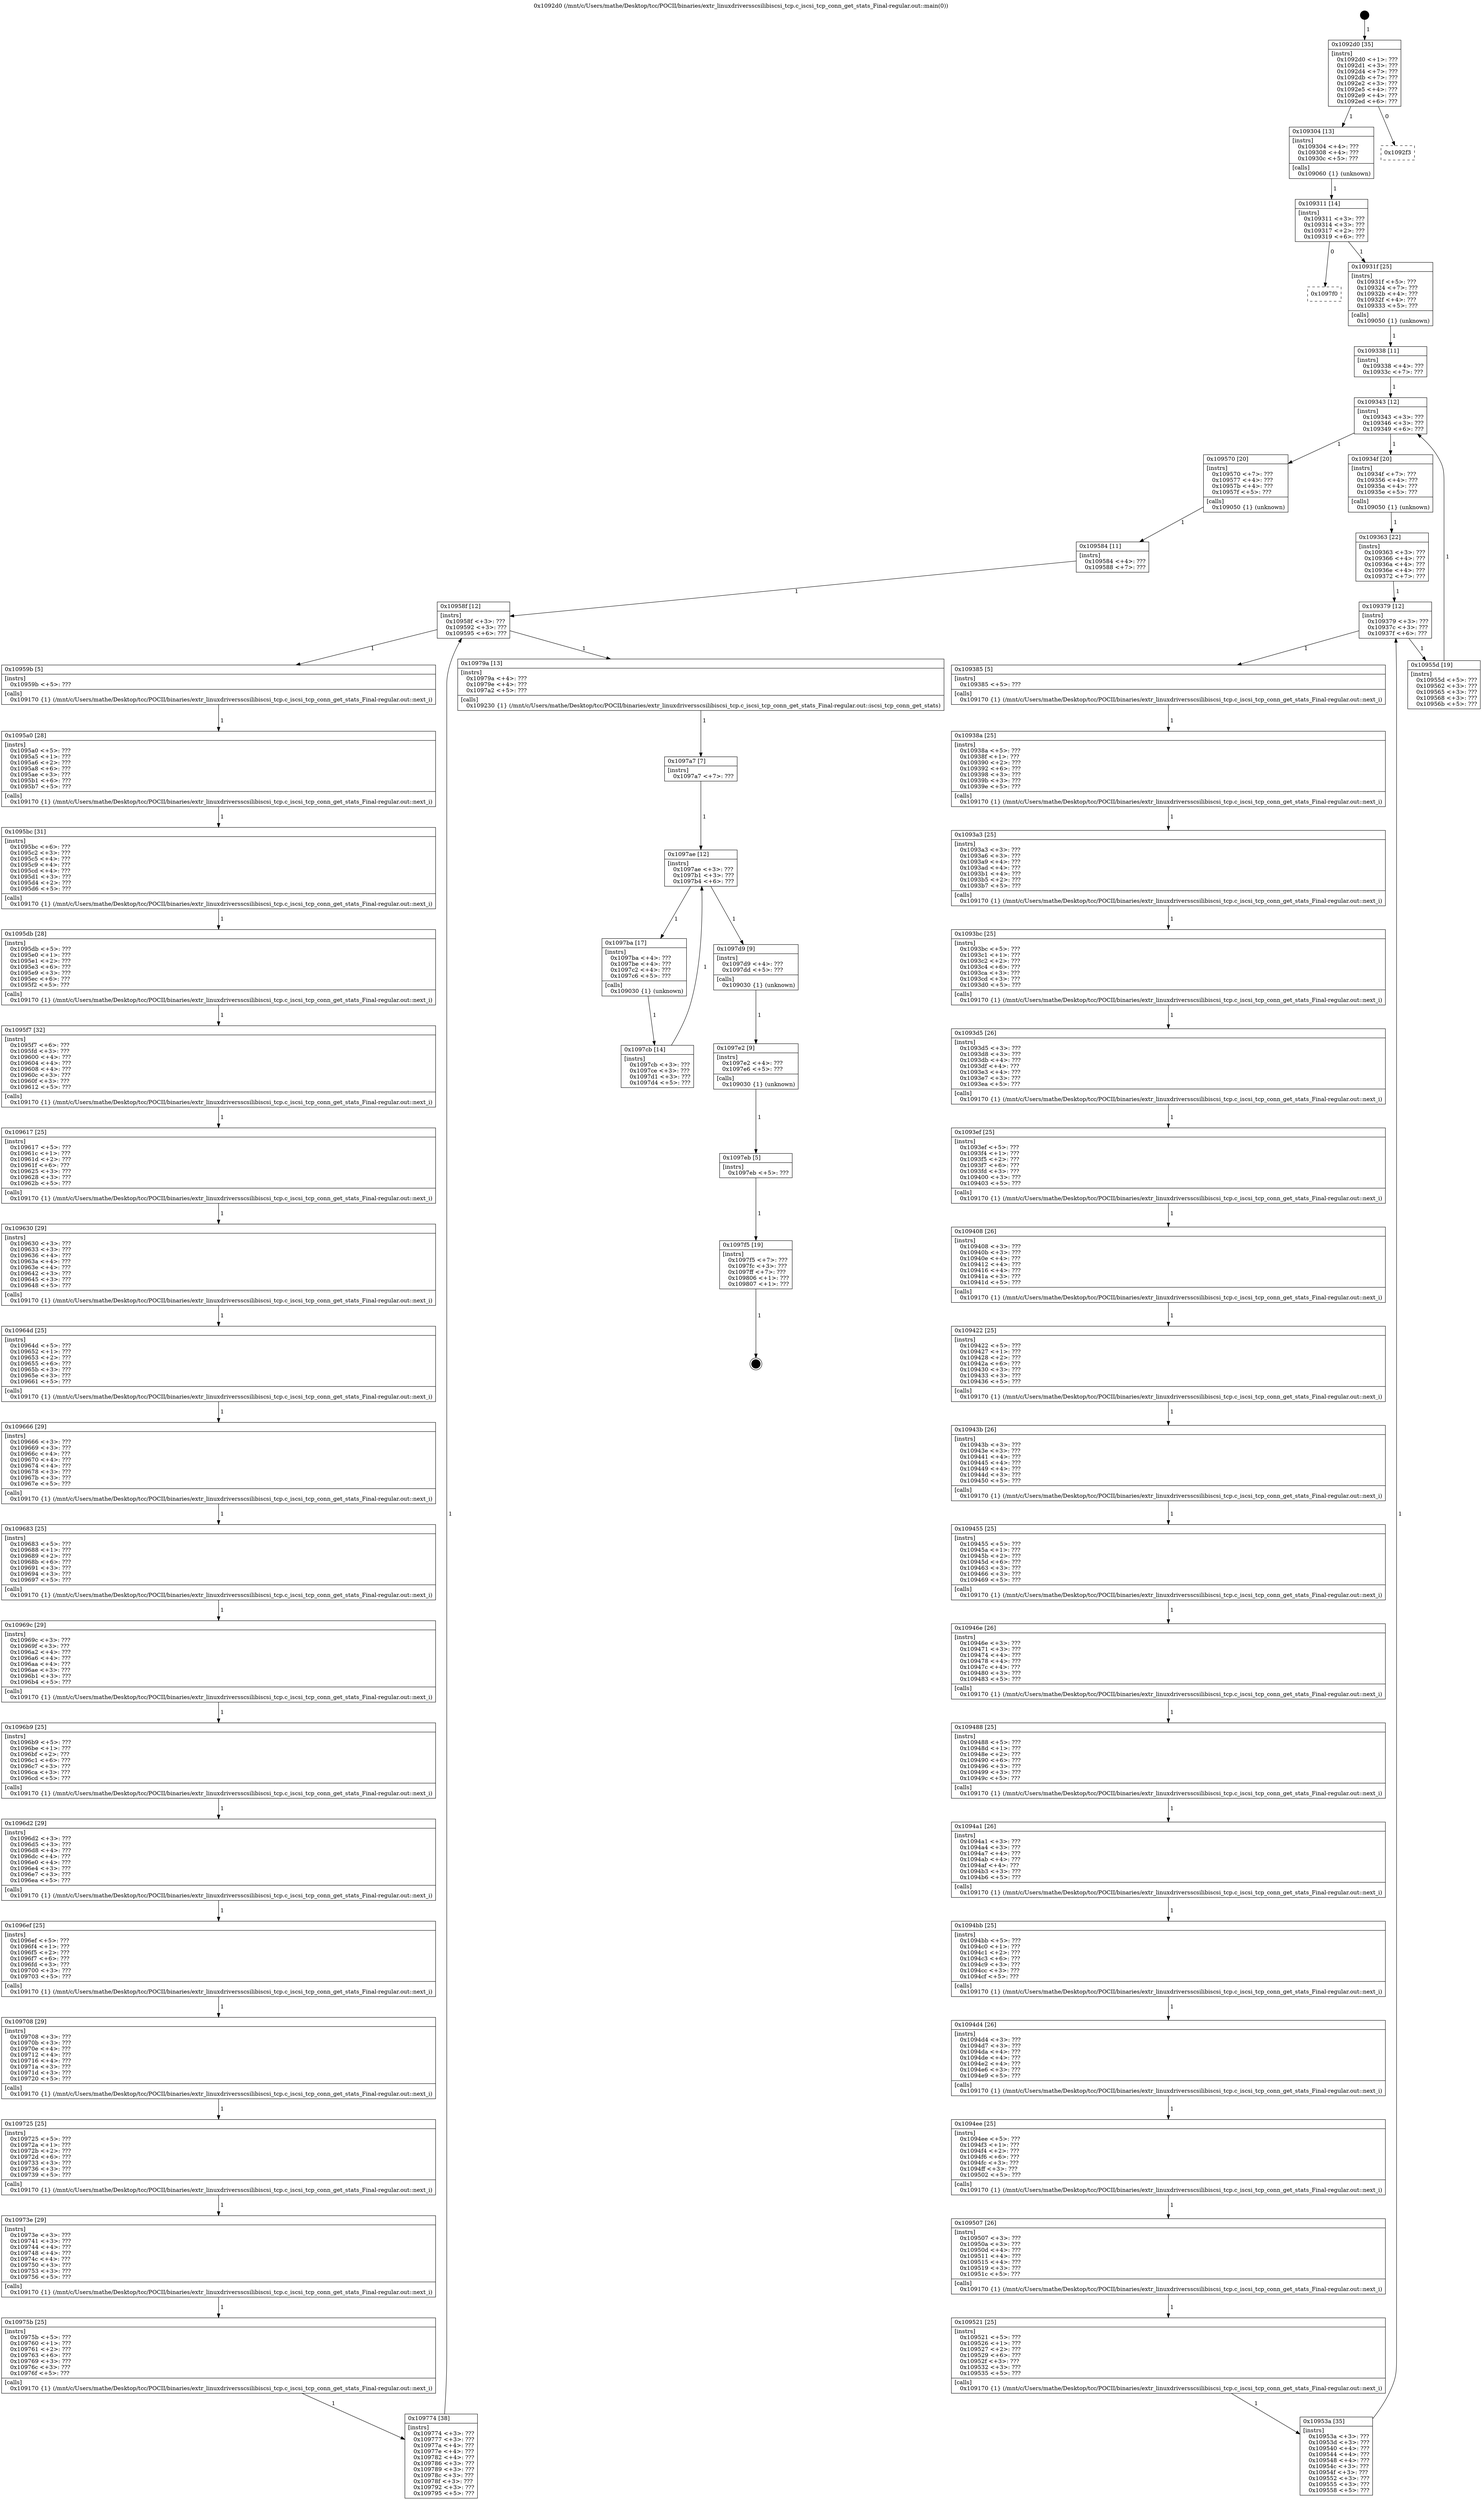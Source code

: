 digraph "0x1092d0" {
  label = "0x1092d0 (/mnt/c/Users/mathe/Desktop/tcc/POCII/binaries/extr_linuxdriversscsilibiscsi_tcp.c_iscsi_tcp_conn_get_stats_Final-regular.out::main(0))"
  labelloc = "t"
  node[shape=record]

  Entry [label="",width=0.3,height=0.3,shape=circle,fillcolor=black,style=filled]
  "0x1092d0" [label="{
     0x1092d0 [35]\l
     | [instrs]\l
     &nbsp;&nbsp;0x1092d0 \<+1\>: ???\l
     &nbsp;&nbsp;0x1092d1 \<+3\>: ???\l
     &nbsp;&nbsp;0x1092d4 \<+7\>: ???\l
     &nbsp;&nbsp;0x1092db \<+7\>: ???\l
     &nbsp;&nbsp;0x1092e2 \<+3\>: ???\l
     &nbsp;&nbsp;0x1092e5 \<+4\>: ???\l
     &nbsp;&nbsp;0x1092e9 \<+4\>: ???\l
     &nbsp;&nbsp;0x1092ed \<+6\>: ???\l
  }"]
  "0x109304" [label="{
     0x109304 [13]\l
     | [instrs]\l
     &nbsp;&nbsp;0x109304 \<+4\>: ???\l
     &nbsp;&nbsp;0x109308 \<+4\>: ???\l
     &nbsp;&nbsp;0x10930c \<+5\>: ???\l
     | [calls]\l
     &nbsp;&nbsp;0x109060 \{1\} (unknown)\l
  }"]
  "0x1092f3" [label="{
     0x1092f3\l
  }", style=dashed]
  "0x109311" [label="{
     0x109311 [14]\l
     | [instrs]\l
     &nbsp;&nbsp;0x109311 \<+3\>: ???\l
     &nbsp;&nbsp;0x109314 \<+3\>: ???\l
     &nbsp;&nbsp;0x109317 \<+2\>: ???\l
     &nbsp;&nbsp;0x109319 \<+6\>: ???\l
  }"]
  "0x1097f0" [label="{
     0x1097f0\l
  }", style=dashed]
  "0x10931f" [label="{
     0x10931f [25]\l
     | [instrs]\l
     &nbsp;&nbsp;0x10931f \<+5\>: ???\l
     &nbsp;&nbsp;0x109324 \<+7\>: ???\l
     &nbsp;&nbsp;0x10932b \<+4\>: ???\l
     &nbsp;&nbsp;0x10932f \<+4\>: ???\l
     &nbsp;&nbsp;0x109333 \<+5\>: ???\l
     | [calls]\l
     &nbsp;&nbsp;0x109050 \{1\} (unknown)\l
  }"]
  Exit [label="",width=0.3,height=0.3,shape=circle,fillcolor=black,style=filled,peripheries=2]
  "0x109343" [label="{
     0x109343 [12]\l
     | [instrs]\l
     &nbsp;&nbsp;0x109343 \<+3\>: ???\l
     &nbsp;&nbsp;0x109346 \<+3\>: ???\l
     &nbsp;&nbsp;0x109349 \<+6\>: ???\l
  }"]
  "0x109570" [label="{
     0x109570 [20]\l
     | [instrs]\l
     &nbsp;&nbsp;0x109570 \<+7\>: ???\l
     &nbsp;&nbsp;0x109577 \<+4\>: ???\l
     &nbsp;&nbsp;0x10957b \<+4\>: ???\l
     &nbsp;&nbsp;0x10957f \<+5\>: ???\l
     | [calls]\l
     &nbsp;&nbsp;0x109050 \{1\} (unknown)\l
  }"]
  "0x10934f" [label="{
     0x10934f [20]\l
     | [instrs]\l
     &nbsp;&nbsp;0x10934f \<+7\>: ???\l
     &nbsp;&nbsp;0x109356 \<+4\>: ???\l
     &nbsp;&nbsp;0x10935a \<+4\>: ???\l
     &nbsp;&nbsp;0x10935e \<+5\>: ???\l
     | [calls]\l
     &nbsp;&nbsp;0x109050 \{1\} (unknown)\l
  }"]
  "0x109379" [label="{
     0x109379 [12]\l
     | [instrs]\l
     &nbsp;&nbsp;0x109379 \<+3\>: ???\l
     &nbsp;&nbsp;0x10937c \<+3\>: ???\l
     &nbsp;&nbsp;0x10937f \<+6\>: ???\l
  }"]
  "0x10955d" [label="{
     0x10955d [19]\l
     | [instrs]\l
     &nbsp;&nbsp;0x10955d \<+5\>: ???\l
     &nbsp;&nbsp;0x109562 \<+3\>: ???\l
     &nbsp;&nbsp;0x109565 \<+3\>: ???\l
     &nbsp;&nbsp;0x109568 \<+3\>: ???\l
     &nbsp;&nbsp;0x10956b \<+5\>: ???\l
  }"]
  "0x109385" [label="{
     0x109385 [5]\l
     | [instrs]\l
     &nbsp;&nbsp;0x109385 \<+5\>: ???\l
     | [calls]\l
     &nbsp;&nbsp;0x109170 \{1\} (/mnt/c/Users/mathe/Desktop/tcc/POCII/binaries/extr_linuxdriversscsilibiscsi_tcp.c_iscsi_tcp_conn_get_stats_Final-regular.out::next_i)\l
  }"]
  "0x10938a" [label="{
     0x10938a [25]\l
     | [instrs]\l
     &nbsp;&nbsp;0x10938a \<+5\>: ???\l
     &nbsp;&nbsp;0x10938f \<+1\>: ???\l
     &nbsp;&nbsp;0x109390 \<+2\>: ???\l
     &nbsp;&nbsp;0x109392 \<+6\>: ???\l
     &nbsp;&nbsp;0x109398 \<+3\>: ???\l
     &nbsp;&nbsp;0x10939b \<+3\>: ???\l
     &nbsp;&nbsp;0x10939e \<+5\>: ???\l
     | [calls]\l
     &nbsp;&nbsp;0x109170 \{1\} (/mnt/c/Users/mathe/Desktop/tcc/POCII/binaries/extr_linuxdriversscsilibiscsi_tcp.c_iscsi_tcp_conn_get_stats_Final-regular.out::next_i)\l
  }"]
  "0x1093a3" [label="{
     0x1093a3 [25]\l
     | [instrs]\l
     &nbsp;&nbsp;0x1093a3 \<+3\>: ???\l
     &nbsp;&nbsp;0x1093a6 \<+3\>: ???\l
     &nbsp;&nbsp;0x1093a9 \<+4\>: ???\l
     &nbsp;&nbsp;0x1093ad \<+4\>: ???\l
     &nbsp;&nbsp;0x1093b1 \<+4\>: ???\l
     &nbsp;&nbsp;0x1093b5 \<+2\>: ???\l
     &nbsp;&nbsp;0x1093b7 \<+5\>: ???\l
     | [calls]\l
     &nbsp;&nbsp;0x109170 \{1\} (/mnt/c/Users/mathe/Desktop/tcc/POCII/binaries/extr_linuxdriversscsilibiscsi_tcp.c_iscsi_tcp_conn_get_stats_Final-regular.out::next_i)\l
  }"]
  "0x1093bc" [label="{
     0x1093bc [25]\l
     | [instrs]\l
     &nbsp;&nbsp;0x1093bc \<+5\>: ???\l
     &nbsp;&nbsp;0x1093c1 \<+1\>: ???\l
     &nbsp;&nbsp;0x1093c2 \<+2\>: ???\l
     &nbsp;&nbsp;0x1093c4 \<+6\>: ???\l
     &nbsp;&nbsp;0x1093ca \<+3\>: ???\l
     &nbsp;&nbsp;0x1093cd \<+3\>: ???\l
     &nbsp;&nbsp;0x1093d0 \<+5\>: ???\l
     | [calls]\l
     &nbsp;&nbsp;0x109170 \{1\} (/mnt/c/Users/mathe/Desktop/tcc/POCII/binaries/extr_linuxdriversscsilibiscsi_tcp.c_iscsi_tcp_conn_get_stats_Final-regular.out::next_i)\l
  }"]
  "0x1093d5" [label="{
     0x1093d5 [26]\l
     | [instrs]\l
     &nbsp;&nbsp;0x1093d5 \<+3\>: ???\l
     &nbsp;&nbsp;0x1093d8 \<+3\>: ???\l
     &nbsp;&nbsp;0x1093db \<+4\>: ???\l
     &nbsp;&nbsp;0x1093df \<+4\>: ???\l
     &nbsp;&nbsp;0x1093e3 \<+4\>: ???\l
     &nbsp;&nbsp;0x1093e7 \<+3\>: ???\l
     &nbsp;&nbsp;0x1093ea \<+5\>: ???\l
     | [calls]\l
     &nbsp;&nbsp;0x109170 \{1\} (/mnt/c/Users/mathe/Desktop/tcc/POCII/binaries/extr_linuxdriversscsilibiscsi_tcp.c_iscsi_tcp_conn_get_stats_Final-regular.out::next_i)\l
  }"]
  "0x1093ef" [label="{
     0x1093ef [25]\l
     | [instrs]\l
     &nbsp;&nbsp;0x1093ef \<+5\>: ???\l
     &nbsp;&nbsp;0x1093f4 \<+1\>: ???\l
     &nbsp;&nbsp;0x1093f5 \<+2\>: ???\l
     &nbsp;&nbsp;0x1093f7 \<+6\>: ???\l
     &nbsp;&nbsp;0x1093fd \<+3\>: ???\l
     &nbsp;&nbsp;0x109400 \<+3\>: ???\l
     &nbsp;&nbsp;0x109403 \<+5\>: ???\l
     | [calls]\l
     &nbsp;&nbsp;0x109170 \{1\} (/mnt/c/Users/mathe/Desktop/tcc/POCII/binaries/extr_linuxdriversscsilibiscsi_tcp.c_iscsi_tcp_conn_get_stats_Final-regular.out::next_i)\l
  }"]
  "0x109408" [label="{
     0x109408 [26]\l
     | [instrs]\l
     &nbsp;&nbsp;0x109408 \<+3\>: ???\l
     &nbsp;&nbsp;0x10940b \<+3\>: ???\l
     &nbsp;&nbsp;0x10940e \<+4\>: ???\l
     &nbsp;&nbsp;0x109412 \<+4\>: ???\l
     &nbsp;&nbsp;0x109416 \<+4\>: ???\l
     &nbsp;&nbsp;0x10941a \<+3\>: ???\l
     &nbsp;&nbsp;0x10941d \<+5\>: ???\l
     | [calls]\l
     &nbsp;&nbsp;0x109170 \{1\} (/mnt/c/Users/mathe/Desktop/tcc/POCII/binaries/extr_linuxdriversscsilibiscsi_tcp.c_iscsi_tcp_conn_get_stats_Final-regular.out::next_i)\l
  }"]
  "0x109422" [label="{
     0x109422 [25]\l
     | [instrs]\l
     &nbsp;&nbsp;0x109422 \<+5\>: ???\l
     &nbsp;&nbsp;0x109427 \<+1\>: ???\l
     &nbsp;&nbsp;0x109428 \<+2\>: ???\l
     &nbsp;&nbsp;0x10942a \<+6\>: ???\l
     &nbsp;&nbsp;0x109430 \<+3\>: ???\l
     &nbsp;&nbsp;0x109433 \<+3\>: ???\l
     &nbsp;&nbsp;0x109436 \<+5\>: ???\l
     | [calls]\l
     &nbsp;&nbsp;0x109170 \{1\} (/mnt/c/Users/mathe/Desktop/tcc/POCII/binaries/extr_linuxdriversscsilibiscsi_tcp.c_iscsi_tcp_conn_get_stats_Final-regular.out::next_i)\l
  }"]
  "0x10943b" [label="{
     0x10943b [26]\l
     | [instrs]\l
     &nbsp;&nbsp;0x10943b \<+3\>: ???\l
     &nbsp;&nbsp;0x10943e \<+3\>: ???\l
     &nbsp;&nbsp;0x109441 \<+4\>: ???\l
     &nbsp;&nbsp;0x109445 \<+4\>: ???\l
     &nbsp;&nbsp;0x109449 \<+4\>: ???\l
     &nbsp;&nbsp;0x10944d \<+3\>: ???\l
     &nbsp;&nbsp;0x109450 \<+5\>: ???\l
     | [calls]\l
     &nbsp;&nbsp;0x109170 \{1\} (/mnt/c/Users/mathe/Desktop/tcc/POCII/binaries/extr_linuxdriversscsilibiscsi_tcp.c_iscsi_tcp_conn_get_stats_Final-regular.out::next_i)\l
  }"]
  "0x109455" [label="{
     0x109455 [25]\l
     | [instrs]\l
     &nbsp;&nbsp;0x109455 \<+5\>: ???\l
     &nbsp;&nbsp;0x10945a \<+1\>: ???\l
     &nbsp;&nbsp;0x10945b \<+2\>: ???\l
     &nbsp;&nbsp;0x10945d \<+6\>: ???\l
     &nbsp;&nbsp;0x109463 \<+3\>: ???\l
     &nbsp;&nbsp;0x109466 \<+3\>: ???\l
     &nbsp;&nbsp;0x109469 \<+5\>: ???\l
     | [calls]\l
     &nbsp;&nbsp;0x109170 \{1\} (/mnt/c/Users/mathe/Desktop/tcc/POCII/binaries/extr_linuxdriversscsilibiscsi_tcp.c_iscsi_tcp_conn_get_stats_Final-regular.out::next_i)\l
  }"]
  "0x10946e" [label="{
     0x10946e [26]\l
     | [instrs]\l
     &nbsp;&nbsp;0x10946e \<+3\>: ???\l
     &nbsp;&nbsp;0x109471 \<+3\>: ???\l
     &nbsp;&nbsp;0x109474 \<+4\>: ???\l
     &nbsp;&nbsp;0x109478 \<+4\>: ???\l
     &nbsp;&nbsp;0x10947c \<+4\>: ???\l
     &nbsp;&nbsp;0x109480 \<+3\>: ???\l
     &nbsp;&nbsp;0x109483 \<+5\>: ???\l
     | [calls]\l
     &nbsp;&nbsp;0x109170 \{1\} (/mnt/c/Users/mathe/Desktop/tcc/POCII/binaries/extr_linuxdriversscsilibiscsi_tcp.c_iscsi_tcp_conn_get_stats_Final-regular.out::next_i)\l
  }"]
  "0x109488" [label="{
     0x109488 [25]\l
     | [instrs]\l
     &nbsp;&nbsp;0x109488 \<+5\>: ???\l
     &nbsp;&nbsp;0x10948d \<+1\>: ???\l
     &nbsp;&nbsp;0x10948e \<+2\>: ???\l
     &nbsp;&nbsp;0x109490 \<+6\>: ???\l
     &nbsp;&nbsp;0x109496 \<+3\>: ???\l
     &nbsp;&nbsp;0x109499 \<+3\>: ???\l
     &nbsp;&nbsp;0x10949c \<+5\>: ???\l
     | [calls]\l
     &nbsp;&nbsp;0x109170 \{1\} (/mnt/c/Users/mathe/Desktop/tcc/POCII/binaries/extr_linuxdriversscsilibiscsi_tcp.c_iscsi_tcp_conn_get_stats_Final-regular.out::next_i)\l
  }"]
  "0x1094a1" [label="{
     0x1094a1 [26]\l
     | [instrs]\l
     &nbsp;&nbsp;0x1094a1 \<+3\>: ???\l
     &nbsp;&nbsp;0x1094a4 \<+3\>: ???\l
     &nbsp;&nbsp;0x1094a7 \<+4\>: ???\l
     &nbsp;&nbsp;0x1094ab \<+4\>: ???\l
     &nbsp;&nbsp;0x1094af \<+4\>: ???\l
     &nbsp;&nbsp;0x1094b3 \<+3\>: ???\l
     &nbsp;&nbsp;0x1094b6 \<+5\>: ???\l
     | [calls]\l
     &nbsp;&nbsp;0x109170 \{1\} (/mnt/c/Users/mathe/Desktop/tcc/POCII/binaries/extr_linuxdriversscsilibiscsi_tcp.c_iscsi_tcp_conn_get_stats_Final-regular.out::next_i)\l
  }"]
  "0x1094bb" [label="{
     0x1094bb [25]\l
     | [instrs]\l
     &nbsp;&nbsp;0x1094bb \<+5\>: ???\l
     &nbsp;&nbsp;0x1094c0 \<+1\>: ???\l
     &nbsp;&nbsp;0x1094c1 \<+2\>: ???\l
     &nbsp;&nbsp;0x1094c3 \<+6\>: ???\l
     &nbsp;&nbsp;0x1094c9 \<+3\>: ???\l
     &nbsp;&nbsp;0x1094cc \<+3\>: ???\l
     &nbsp;&nbsp;0x1094cf \<+5\>: ???\l
     | [calls]\l
     &nbsp;&nbsp;0x109170 \{1\} (/mnt/c/Users/mathe/Desktop/tcc/POCII/binaries/extr_linuxdriversscsilibiscsi_tcp.c_iscsi_tcp_conn_get_stats_Final-regular.out::next_i)\l
  }"]
  "0x1094d4" [label="{
     0x1094d4 [26]\l
     | [instrs]\l
     &nbsp;&nbsp;0x1094d4 \<+3\>: ???\l
     &nbsp;&nbsp;0x1094d7 \<+3\>: ???\l
     &nbsp;&nbsp;0x1094da \<+4\>: ???\l
     &nbsp;&nbsp;0x1094de \<+4\>: ???\l
     &nbsp;&nbsp;0x1094e2 \<+4\>: ???\l
     &nbsp;&nbsp;0x1094e6 \<+3\>: ???\l
     &nbsp;&nbsp;0x1094e9 \<+5\>: ???\l
     | [calls]\l
     &nbsp;&nbsp;0x109170 \{1\} (/mnt/c/Users/mathe/Desktop/tcc/POCII/binaries/extr_linuxdriversscsilibiscsi_tcp.c_iscsi_tcp_conn_get_stats_Final-regular.out::next_i)\l
  }"]
  "0x1094ee" [label="{
     0x1094ee [25]\l
     | [instrs]\l
     &nbsp;&nbsp;0x1094ee \<+5\>: ???\l
     &nbsp;&nbsp;0x1094f3 \<+1\>: ???\l
     &nbsp;&nbsp;0x1094f4 \<+2\>: ???\l
     &nbsp;&nbsp;0x1094f6 \<+6\>: ???\l
     &nbsp;&nbsp;0x1094fc \<+3\>: ???\l
     &nbsp;&nbsp;0x1094ff \<+3\>: ???\l
     &nbsp;&nbsp;0x109502 \<+5\>: ???\l
     | [calls]\l
     &nbsp;&nbsp;0x109170 \{1\} (/mnt/c/Users/mathe/Desktop/tcc/POCII/binaries/extr_linuxdriversscsilibiscsi_tcp.c_iscsi_tcp_conn_get_stats_Final-regular.out::next_i)\l
  }"]
  "0x109507" [label="{
     0x109507 [26]\l
     | [instrs]\l
     &nbsp;&nbsp;0x109507 \<+3\>: ???\l
     &nbsp;&nbsp;0x10950a \<+3\>: ???\l
     &nbsp;&nbsp;0x10950d \<+4\>: ???\l
     &nbsp;&nbsp;0x109511 \<+4\>: ???\l
     &nbsp;&nbsp;0x109515 \<+4\>: ???\l
     &nbsp;&nbsp;0x109519 \<+3\>: ???\l
     &nbsp;&nbsp;0x10951c \<+5\>: ???\l
     | [calls]\l
     &nbsp;&nbsp;0x109170 \{1\} (/mnt/c/Users/mathe/Desktop/tcc/POCII/binaries/extr_linuxdriversscsilibiscsi_tcp.c_iscsi_tcp_conn_get_stats_Final-regular.out::next_i)\l
  }"]
  "0x109521" [label="{
     0x109521 [25]\l
     | [instrs]\l
     &nbsp;&nbsp;0x109521 \<+5\>: ???\l
     &nbsp;&nbsp;0x109526 \<+1\>: ???\l
     &nbsp;&nbsp;0x109527 \<+2\>: ???\l
     &nbsp;&nbsp;0x109529 \<+6\>: ???\l
     &nbsp;&nbsp;0x10952f \<+3\>: ???\l
     &nbsp;&nbsp;0x109532 \<+3\>: ???\l
     &nbsp;&nbsp;0x109535 \<+5\>: ???\l
     | [calls]\l
     &nbsp;&nbsp;0x109170 \{1\} (/mnt/c/Users/mathe/Desktop/tcc/POCII/binaries/extr_linuxdriversscsilibiscsi_tcp.c_iscsi_tcp_conn_get_stats_Final-regular.out::next_i)\l
  }"]
  "0x10953a" [label="{
     0x10953a [35]\l
     | [instrs]\l
     &nbsp;&nbsp;0x10953a \<+3\>: ???\l
     &nbsp;&nbsp;0x10953d \<+3\>: ???\l
     &nbsp;&nbsp;0x109540 \<+4\>: ???\l
     &nbsp;&nbsp;0x109544 \<+4\>: ???\l
     &nbsp;&nbsp;0x109548 \<+4\>: ???\l
     &nbsp;&nbsp;0x10954c \<+3\>: ???\l
     &nbsp;&nbsp;0x10954f \<+3\>: ???\l
     &nbsp;&nbsp;0x109552 \<+3\>: ???\l
     &nbsp;&nbsp;0x109555 \<+3\>: ???\l
     &nbsp;&nbsp;0x109558 \<+5\>: ???\l
  }"]
  "0x109363" [label="{
     0x109363 [22]\l
     | [instrs]\l
     &nbsp;&nbsp;0x109363 \<+3\>: ???\l
     &nbsp;&nbsp;0x109366 \<+4\>: ???\l
     &nbsp;&nbsp;0x10936a \<+4\>: ???\l
     &nbsp;&nbsp;0x10936e \<+4\>: ???\l
     &nbsp;&nbsp;0x109372 \<+7\>: ???\l
  }"]
  "0x1097f5" [label="{
     0x1097f5 [19]\l
     | [instrs]\l
     &nbsp;&nbsp;0x1097f5 \<+7\>: ???\l
     &nbsp;&nbsp;0x1097fc \<+3\>: ???\l
     &nbsp;&nbsp;0x1097ff \<+7\>: ???\l
     &nbsp;&nbsp;0x109806 \<+1\>: ???\l
     &nbsp;&nbsp;0x109807 \<+1\>: ???\l
  }"]
  "0x109338" [label="{
     0x109338 [11]\l
     | [instrs]\l
     &nbsp;&nbsp;0x109338 \<+4\>: ???\l
     &nbsp;&nbsp;0x10933c \<+7\>: ???\l
  }"]
  "0x10958f" [label="{
     0x10958f [12]\l
     | [instrs]\l
     &nbsp;&nbsp;0x10958f \<+3\>: ???\l
     &nbsp;&nbsp;0x109592 \<+3\>: ???\l
     &nbsp;&nbsp;0x109595 \<+6\>: ???\l
  }"]
  "0x10979a" [label="{
     0x10979a [13]\l
     | [instrs]\l
     &nbsp;&nbsp;0x10979a \<+4\>: ???\l
     &nbsp;&nbsp;0x10979e \<+4\>: ???\l
     &nbsp;&nbsp;0x1097a2 \<+5\>: ???\l
     | [calls]\l
     &nbsp;&nbsp;0x109230 \{1\} (/mnt/c/Users/mathe/Desktop/tcc/POCII/binaries/extr_linuxdriversscsilibiscsi_tcp.c_iscsi_tcp_conn_get_stats_Final-regular.out::iscsi_tcp_conn_get_stats)\l
  }"]
  "0x10959b" [label="{
     0x10959b [5]\l
     | [instrs]\l
     &nbsp;&nbsp;0x10959b \<+5\>: ???\l
     | [calls]\l
     &nbsp;&nbsp;0x109170 \{1\} (/mnt/c/Users/mathe/Desktop/tcc/POCII/binaries/extr_linuxdriversscsilibiscsi_tcp.c_iscsi_tcp_conn_get_stats_Final-regular.out::next_i)\l
  }"]
  "0x1095a0" [label="{
     0x1095a0 [28]\l
     | [instrs]\l
     &nbsp;&nbsp;0x1095a0 \<+5\>: ???\l
     &nbsp;&nbsp;0x1095a5 \<+1\>: ???\l
     &nbsp;&nbsp;0x1095a6 \<+2\>: ???\l
     &nbsp;&nbsp;0x1095a8 \<+6\>: ???\l
     &nbsp;&nbsp;0x1095ae \<+3\>: ???\l
     &nbsp;&nbsp;0x1095b1 \<+6\>: ???\l
     &nbsp;&nbsp;0x1095b7 \<+5\>: ???\l
     | [calls]\l
     &nbsp;&nbsp;0x109170 \{1\} (/mnt/c/Users/mathe/Desktop/tcc/POCII/binaries/extr_linuxdriversscsilibiscsi_tcp.c_iscsi_tcp_conn_get_stats_Final-regular.out::next_i)\l
  }"]
  "0x1095bc" [label="{
     0x1095bc [31]\l
     | [instrs]\l
     &nbsp;&nbsp;0x1095bc \<+6\>: ???\l
     &nbsp;&nbsp;0x1095c2 \<+3\>: ???\l
     &nbsp;&nbsp;0x1095c5 \<+4\>: ???\l
     &nbsp;&nbsp;0x1095c9 \<+4\>: ???\l
     &nbsp;&nbsp;0x1095cd \<+4\>: ???\l
     &nbsp;&nbsp;0x1095d1 \<+3\>: ???\l
     &nbsp;&nbsp;0x1095d4 \<+2\>: ???\l
     &nbsp;&nbsp;0x1095d6 \<+5\>: ???\l
     | [calls]\l
     &nbsp;&nbsp;0x109170 \{1\} (/mnt/c/Users/mathe/Desktop/tcc/POCII/binaries/extr_linuxdriversscsilibiscsi_tcp.c_iscsi_tcp_conn_get_stats_Final-regular.out::next_i)\l
  }"]
  "0x1095db" [label="{
     0x1095db [28]\l
     | [instrs]\l
     &nbsp;&nbsp;0x1095db \<+5\>: ???\l
     &nbsp;&nbsp;0x1095e0 \<+1\>: ???\l
     &nbsp;&nbsp;0x1095e1 \<+2\>: ???\l
     &nbsp;&nbsp;0x1095e3 \<+6\>: ???\l
     &nbsp;&nbsp;0x1095e9 \<+3\>: ???\l
     &nbsp;&nbsp;0x1095ec \<+6\>: ???\l
     &nbsp;&nbsp;0x1095f2 \<+5\>: ???\l
     | [calls]\l
     &nbsp;&nbsp;0x109170 \{1\} (/mnt/c/Users/mathe/Desktop/tcc/POCII/binaries/extr_linuxdriversscsilibiscsi_tcp.c_iscsi_tcp_conn_get_stats_Final-regular.out::next_i)\l
  }"]
  "0x1095f7" [label="{
     0x1095f7 [32]\l
     | [instrs]\l
     &nbsp;&nbsp;0x1095f7 \<+6\>: ???\l
     &nbsp;&nbsp;0x1095fd \<+3\>: ???\l
     &nbsp;&nbsp;0x109600 \<+4\>: ???\l
     &nbsp;&nbsp;0x109604 \<+4\>: ???\l
     &nbsp;&nbsp;0x109608 \<+4\>: ???\l
     &nbsp;&nbsp;0x10960c \<+3\>: ???\l
     &nbsp;&nbsp;0x10960f \<+3\>: ???\l
     &nbsp;&nbsp;0x109612 \<+5\>: ???\l
     | [calls]\l
     &nbsp;&nbsp;0x109170 \{1\} (/mnt/c/Users/mathe/Desktop/tcc/POCII/binaries/extr_linuxdriversscsilibiscsi_tcp.c_iscsi_tcp_conn_get_stats_Final-regular.out::next_i)\l
  }"]
  "0x109617" [label="{
     0x109617 [25]\l
     | [instrs]\l
     &nbsp;&nbsp;0x109617 \<+5\>: ???\l
     &nbsp;&nbsp;0x10961c \<+1\>: ???\l
     &nbsp;&nbsp;0x10961d \<+2\>: ???\l
     &nbsp;&nbsp;0x10961f \<+6\>: ???\l
     &nbsp;&nbsp;0x109625 \<+3\>: ???\l
     &nbsp;&nbsp;0x109628 \<+3\>: ???\l
     &nbsp;&nbsp;0x10962b \<+5\>: ???\l
     | [calls]\l
     &nbsp;&nbsp;0x109170 \{1\} (/mnt/c/Users/mathe/Desktop/tcc/POCII/binaries/extr_linuxdriversscsilibiscsi_tcp.c_iscsi_tcp_conn_get_stats_Final-regular.out::next_i)\l
  }"]
  "0x109630" [label="{
     0x109630 [29]\l
     | [instrs]\l
     &nbsp;&nbsp;0x109630 \<+3\>: ???\l
     &nbsp;&nbsp;0x109633 \<+3\>: ???\l
     &nbsp;&nbsp;0x109636 \<+4\>: ???\l
     &nbsp;&nbsp;0x10963a \<+4\>: ???\l
     &nbsp;&nbsp;0x10963e \<+4\>: ???\l
     &nbsp;&nbsp;0x109642 \<+3\>: ???\l
     &nbsp;&nbsp;0x109645 \<+3\>: ???\l
     &nbsp;&nbsp;0x109648 \<+5\>: ???\l
     | [calls]\l
     &nbsp;&nbsp;0x109170 \{1\} (/mnt/c/Users/mathe/Desktop/tcc/POCII/binaries/extr_linuxdriversscsilibiscsi_tcp.c_iscsi_tcp_conn_get_stats_Final-regular.out::next_i)\l
  }"]
  "0x10964d" [label="{
     0x10964d [25]\l
     | [instrs]\l
     &nbsp;&nbsp;0x10964d \<+5\>: ???\l
     &nbsp;&nbsp;0x109652 \<+1\>: ???\l
     &nbsp;&nbsp;0x109653 \<+2\>: ???\l
     &nbsp;&nbsp;0x109655 \<+6\>: ???\l
     &nbsp;&nbsp;0x10965b \<+3\>: ???\l
     &nbsp;&nbsp;0x10965e \<+3\>: ???\l
     &nbsp;&nbsp;0x109661 \<+5\>: ???\l
     | [calls]\l
     &nbsp;&nbsp;0x109170 \{1\} (/mnt/c/Users/mathe/Desktop/tcc/POCII/binaries/extr_linuxdriversscsilibiscsi_tcp.c_iscsi_tcp_conn_get_stats_Final-regular.out::next_i)\l
  }"]
  "0x109666" [label="{
     0x109666 [29]\l
     | [instrs]\l
     &nbsp;&nbsp;0x109666 \<+3\>: ???\l
     &nbsp;&nbsp;0x109669 \<+3\>: ???\l
     &nbsp;&nbsp;0x10966c \<+4\>: ???\l
     &nbsp;&nbsp;0x109670 \<+4\>: ???\l
     &nbsp;&nbsp;0x109674 \<+4\>: ???\l
     &nbsp;&nbsp;0x109678 \<+3\>: ???\l
     &nbsp;&nbsp;0x10967b \<+3\>: ???\l
     &nbsp;&nbsp;0x10967e \<+5\>: ???\l
     | [calls]\l
     &nbsp;&nbsp;0x109170 \{1\} (/mnt/c/Users/mathe/Desktop/tcc/POCII/binaries/extr_linuxdriversscsilibiscsi_tcp.c_iscsi_tcp_conn_get_stats_Final-regular.out::next_i)\l
  }"]
  "0x109683" [label="{
     0x109683 [25]\l
     | [instrs]\l
     &nbsp;&nbsp;0x109683 \<+5\>: ???\l
     &nbsp;&nbsp;0x109688 \<+1\>: ???\l
     &nbsp;&nbsp;0x109689 \<+2\>: ???\l
     &nbsp;&nbsp;0x10968b \<+6\>: ???\l
     &nbsp;&nbsp;0x109691 \<+3\>: ???\l
     &nbsp;&nbsp;0x109694 \<+3\>: ???\l
     &nbsp;&nbsp;0x109697 \<+5\>: ???\l
     | [calls]\l
     &nbsp;&nbsp;0x109170 \{1\} (/mnt/c/Users/mathe/Desktop/tcc/POCII/binaries/extr_linuxdriversscsilibiscsi_tcp.c_iscsi_tcp_conn_get_stats_Final-regular.out::next_i)\l
  }"]
  "0x10969c" [label="{
     0x10969c [29]\l
     | [instrs]\l
     &nbsp;&nbsp;0x10969c \<+3\>: ???\l
     &nbsp;&nbsp;0x10969f \<+3\>: ???\l
     &nbsp;&nbsp;0x1096a2 \<+4\>: ???\l
     &nbsp;&nbsp;0x1096a6 \<+4\>: ???\l
     &nbsp;&nbsp;0x1096aa \<+4\>: ???\l
     &nbsp;&nbsp;0x1096ae \<+3\>: ???\l
     &nbsp;&nbsp;0x1096b1 \<+3\>: ???\l
     &nbsp;&nbsp;0x1096b4 \<+5\>: ???\l
     | [calls]\l
     &nbsp;&nbsp;0x109170 \{1\} (/mnt/c/Users/mathe/Desktop/tcc/POCII/binaries/extr_linuxdriversscsilibiscsi_tcp.c_iscsi_tcp_conn_get_stats_Final-regular.out::next_i)\l
  }"]
  "0x1096b9" [label="{
     0x1096b9 [25]\l
     | [instrs]\l
     &nbsp;&nbsp;0x1096b9 \<+5\>: ???\l
     &nbsp;&nbsp;0x1096be \<+1\>: ???\l
     &nbsp;&nbsp;0x1096bf \<+2\>: ???\l
     &nbsp;&nbsp;0x1096c1 \<+6\>: ???\l
     &nbsp;&nbsp;0x1096c7 \<+3\>: ???\l
     &nbsp;&nbsp;0x1096ca \<+3\>: ???\l
     &nbsp;&nbsp;0x1096cd \<+5\>: ???\l
     | [calls]\l
     &nbsp;&nbsp;0x109170 \{1\} (/mnt/c/Users/mathe/Desktop/tcc/POCII/binaries/extr_linuxdriversscsilibiscsi_tcp.c_iscsi_tcp_conn_get_stats_Final-regular.out::next_i)\l
  }"]
  "0x1096d2" [label="{
     0x1096d2 [29]\l
     | [instrs]\l
     &nbsp;&nbsp;0x1096d2 \<+3\>: ???\l
     &nbsp;&nbsp;0x1096d5 \<+3\>: ???\l
     &nbsp;&nbsp;0x1096d8 \<+4\>: ???\l
     &nbsp;&nbsp;0x1096dc \<+4\>: ???\l
     &nbsp;&nbsp;0x1096e0 \<+4\>: ???\l
     &nbsp;&nbsp;0x1096e4 \<+3\>: ???\l
     &nbsp;&nbsp;0x1096e7 \<+3\>: ???\l
     &nbsp;&nbsp;0x1096ea \<+5\>: ???\l
     | [calls]\l
     &nbsp;&nbsp;0x109170 \{1\} (/mnt/c/Users/mathe/Desktop/tcc/POCII/binaries/extr_linuxdriversscsilibiscsi_tcp.c_iscsi_tcp_conn_get_stats_Final-regular.out::next_i)\l
  }"]
  "0x1096ef" [label="{
     0x1096ef [25]\l
     | [instrs]\l
     &nbsp;&nbsp;0x1096ef \<+5\>: ???\l
     &nbsp;&nbsp;0x1096f4 \<+1\>: ???\l
     &nbsp;&nbsp;0x1096f5 \<+2\>: ???\l
     &nbsp;&nbsp;0x1096f7 \<+6\>: ???\l
     &nbsp;&nbsp;0x1096fd \<+3\>: ???\l
     &nbsp;&nbsp;0x109700 \<+3\>: ???\l
     &nbsp;&nbsp;0x109703 \<+5\>: ???\l
     | [calls]\l
     &nbsp;&nbsp;0x109170 \{1\} (/mnt/c/Users/mathe/Desktop/tcc/POCII/binaries/extr_linuxdriversscsilibiscsi_tcp.c_iscsi_tcp_conn_get_stats_Final-regular.out::next_i)\l
  }"]
  "0x109708" [label="{
     0x109708 [29]\l
     | [instrs]\l
     &nbsp;&nbsp;0x109708 \<+3\>: ???\l
     &nbsp;&nbsp;0x10970b \<+3\>: ???\l
     &nbsp;&nbsp;0x10970e \<+4\>: ???\l
     &nbsp;&nbsp;0x109712 \<+4\>: ???\l
     &nbsp;&nbsp;0x109716 \<+4\>: ???\l
     &nbsp;&nbsp;0x10971a \<+3\>: ???\l
     &nbsp;&nbsp;0x10971d \<+3\>: ???\l
     &nbsp;&nbsp;0x109720 \<+5\>: ???\l
     | [calls]\l
     &nbsp;&nbsp;0x109170 \{1\} (/mnt/c/Users/mathe/Desktop/tcc/POCII/binaries/extr_linuxdriversscsilibiscsi_tcp.c_iscsi_tcp_conn_get_stats_Final-regular.out::next_i)\l
  }"]
  "0x109725" [label="{
     0x109725 [25]\l
     | [instrs]\l
     &nbsp;&nbsp;0x109725 \<+5\>: ???\l
     &nbsp;&nbsp;0x10972a \<+1\>: ???\l
     &nbsp;&nbsp;0x10972b \<+2\>: ???\l
     &nbsp;&nbsp;0x10972d \<+6\>: ???\l
     &nbsp;&nbsp;0x109733 \<+3\>: ???\l
     &nbsp;&nbsp;0x109736 \<+3\>: ???\l
     &nbsp;&nbsp;0x109739 \<+5\>: ???\l
     | [calls]\l
     &nbsp;&nbsp;0x109170 \{1\} (/mnt/c/Users/mathe/Desktop/tcc/POCII/binaries/extr_linuxdriversscsilibiscsi_tcp.c_iscsi_tcp_conn_get_stats_Final-regular.out::next_i)\l
  }"]
  "0x10973e" [label="{
     0x10973e [29]\l
     | [instrs]\l
     &nbsp;&nbsp;0x10973e \<+3\>: ???\l
     &nbsp;&nbsp;0x109741 \<+3\>: ???\l
     &nbsp;&nbsp;0x109744 \<+4\>: ???\l
     &nbsp;&nbsp;0x109748 \<+4\>: ???\l
     &nbsp;&nbsp;0x10974c \<+4\>: ???\l
     &nbsp;&nbsp;0x109750 \<+3\>: ???\l
     &nbsp;&nbsp;0x109753 \<+3\>: ???\l
     &nbsp;&nbsp;0x109756 \<+5\>: ???\l
     | [calls]\l
     &nbsp;&nbsp;0x109170 \{1\} (/mnt/c/Users/mathe/Desktop/tcc/POCII/binaries/extr_linuxdriversscsilibiscsi_tcp.c_iscsi_tcp_conn_get_stats_Final-regular.out::next_i)\l
  }"]
  "0x10975b" [label="{
     0x10975b [25]\l
     | [instrs]\l
     &nbsp;&nbsp;0x10975b \<+5\>: ???\l
     &nbsp;&nbsp;0x109760 \<+1\>: ???\l
     &nbsp;&nbsp;0x109761 \<+2\>: ???\l
     &nbsp;&nbsp;0x109763 \<+6\>: ???\l
     &nbsp;&nbsp;0x109769 \<+3\>: ???\l
     &nbsp;&nbsp;0x10976c \<+3\>: ???\l
     &nbsp;&nbsp;0x10976f \<+5\>: ???\l
     | [calls]\l
     &nbsp;&nbsp;0x109170 \{1\} (/mnt/c/Users/mathe/Desktop/tcc/POCII/binaries/extr_linuxdriversscsilibiscsi_tcp.c_iscsi_tcp_conn_get_stats_Final-regular.out::next_i)\l
  }"]
  "0x109774" [label="{
     0x109774 [38]\l
     | [instrs]\l
     &nbsp;&nbsp;0x109774 \<+3\>: ???\l
     &nbsp;&nbsp;0x109777 \<+3\>: ???\l
     &nbsp;&nbsp;0x10977a \<+4\>: ???\l
     &nbsp;&nbsp;0x10977e \<+4\>: ???\l
     &nbsp;&nbsp;0x109782 \<+4\>: ???\l
     &nbsp;&nbsp;0x109786 \<+3\>: ???\l
     &nbsp;&nbsp;0x109789 \<+3\>: ???\l
     &nbsp;&nbsp;0x10978c \<+3\>: ???\l
     &nbsp;&nbsp;0x10978f \<+3\>: ???\l
     &nbsp;&nbsp;0x109792 \<+3\>: ???\l
     &nbsp;&nbsp;0x109795 \<+5\>: ???\l
  }"]
  "0x109584" [label="{
     0x109584 [11]\l
     | [instrs]\l
     &nbsp;&nbsp;0x109584 \<+4\>: ???\l
     &nbsp;&nbsp;0x109588 \<+7\>: ???\l
  }"]
  "0x1097ae" [label="{
     0x1097ae [12]\l
     | [instrs]\l
     &nbsp;&nbsp;0x1097ae \<+3\>: ???\l
     &nbsp;&nbsp;0x1097b1 \<+3\>: ???\l
     &nbsp;&nbsp;0x1097b4 \<+6\>: ???\l
  }"]
  "0x1097d9" [label="{
     0x1097d9 [9]\l
     | [instrs]\l
     &nbsp;&nbsp;0x1097d9 \<+4\>: ???\l
     &nbsp;&nbsp;0x1097dd \<+5\>: ???\l
     | [calls]\l
     &nbsp;&nbsp;0x109030 \{1\} (unknown)\l
  }"]
  "0x1097ba" [label="{
     0x1097ba [17]\l
     | [instrs]\l
     &nbsp;&nbsp;0x1097ba \<+4\>: ???\l
     &nbsp;&nbsp;0x1097be \<+4\>: ???\l
     &nbsp;&nbsp;0x1097c2 \<+4\>: ???\l
     &nbsp;&nbsp;0x1097c6 \<+5\>: ???\l
     | [calls]\l
     &nbsp;&nbsp;0x109030 \{1\} (unknown)\l
  }"]
  "0x1097cb" [label="{
     0x1097cb [14]\l
     | [instrs]\l
     &nbsp;&nbsp;0x1097cb \<+3\>: ???\l
     &nbsp;&nbsp;0x1097ce \<+3\>: ???\l
     &nbsp;&nbsp;0x1097d1 \<+3\>: ???\l
     &nbsp;&nbsp;0x1097d4 \<+5\>: ???\l
  }"]
  "0x1097a7" [label="{
     0x1097a7 [7]\l
     | [instrs]\l
     &nbsp;&nbsp;0x1097a7 \<+7\>: ???\l
  }"]
  "0x1097e2" [label="{
     0x1097e2 [9]\l
     | [instrs]\l
     &nbsp;&nbsp;0x1097e2 \<+4\>: ???\l
     &nbsp;&nbsp;0x1097e6 \<+5\>: ???\l
     | [calls]\l
     &nbsp;&nbsp;0x109030 \{1\} (unknown)\l
  }"]
  "0x1097eb" [label="{
     0x1097eb [5]\l
     | [instrs]\l
     &nbsp;&nbsp;0x1097eb \<+5\>: ???\l
  }"]
  Entry -> "0x1092d0" [label=" 1"]
  "0x1092d0" -> "0x109304" [label=" 1"]
  "0x1092d0" -> "0x1092f3" [label=" 0"]
  "0x109304" -> "0x109311" [label=" 1"]
  "0x109311" -> "0x1097f0" [label=" 0"]
  "0x109311" -> "0x10931f" [label=" 1"]
  "0x1097f5" -> Exit [label=" 1"]
  "0x10931f" -> "0x109338" [label=" 1"]
  "0x109343" -> "0x109570" [label=" 1"]
  "0x109343" -> "0x10934f" [label=" 1"]
  "0x10934f" -> "0x109363" [label=" 1"]
  "0x109379" -> "0x10955d" [label=" 1"]
  "0x109379" -> "0x109385" [label=" 1"]
  "0x109385" -> "0x10938a" [label=" 1"]
  "0x10938a" -> "0x1093a3" [label=" 1"]
  "0x1093a3" -> "0x1093bc" [label=" 1"]
  "0x1093bc" -> "0x1093d5" [label=" 1"]
  "0x1093d5" -> "0x1093ef" [label=" 1"]
  "0x1093ef" -> "0x109408" [label=" 1"]
  "0x109408" -> "0x109422" [label=" 1"]
  "0x109422" -> "0x10943b" [label=" 1"]
  "0x10943b" -> "0x109455" [label=" 1"]
  "0x109455" -> "0x10946e" [label=" 1"]
  "0x10946e" -> "0x109488" [label=" 1"]
  "0x109488" -> "0x1094a1" [label=" 1"]
  "0x1094a1" -> "0x1094bb" [label=" 1"]
  "0x1094bb" -> "0x1094d4" [label=" 1"]
  "0x1094d4" -> "0x1094ee" [label=" 1"]
  "0x1094ee" -> "0x109507" [label=" 1"]
  "0x109507" -> "0x109521" [label=" 1"]
  "0x109521" -> "0x10953a" [label=" 1"]
  "0x109363" -> "0x109379" [label=" 1"]
  "0x10953a" -> "0x109379" [label=" 1"]
  "0x1097eb" -> "0x1097f5" [label=" 1"]
  "0x109338" -> "0x109343" [label=" 1"]
  "0x10955d" -> "0x109343" [label=" 1"]
  "0x109570" -> "0x109584" [label=" 1"]
  "0x10958f" -> "0x10979a" [label=" 1"]
  "0x10958f" -> "0x10959b" [label=" 1"]
  "0x10959b" -> "0x1095a0" [label=" 1"]
  "0x1095a0" -> "0x1095bc" [label=" 1"]
  "0x1095bc" -> "0x1095db" [label=" 1"]
  "0x1095db" -> "0x1095f7" [label=" 1"]
  "0x1095f7" -> "0x109617" [label=" 1"]
  "0x109617" -> "0x109630" [label=" 1"]
  "0x109630" -> "0x10964d" [label=" 1"]
  "0x10964d" -> "0x109666" [label=" 1"]
  "0x109666" -> "0x109683" [label=" 1"]
  "0x109683" -> "0x10969c" [label=" 1"]
  "0x10969c" -> "0x1096b9" [label=" 1"]
  "0x1096b9" -> "0x1096d2" [label=" 1"]
  "0x1096d2" -> "0x1096ef" [label=" 1"]
  "0x1096ef" -> "0x109708" [label=" 1"]
  "0x109708" -> "0x109725" [label=" 1"]
  "0x109725" -> "0x10973e" [label=" 1"]
  "0x10973e" -> "0x10975b" [label=" 1"]
  "0x10975b" -> "0x109774" [label=" 1"]
  "0x109584" -> "0x10958f" [label=" 1"]
  "0x109774" -> "0x10958f" [label=" 1"]
  "0x10979a" -> "0x1097a7" [label=" 1"]
  "0x1097ae" -> "0x1097d9" [label=" 1"]
  "0x1097ae" -> "0x1097ba" [label=" 1"]
  "0x1097ba" -> "0x1097cb" [label=" 1"]
  "0x1097a7" -> "0x1097ae" [label=" 1"]
  "0x1097cb" -> "0x1097ae" [label=" 1"]
  "0x1097d9" -> "0x1097e2" [label=" 1"]
  "0x1097e2" -> "0x1097eb" [label=" 1"]
}
